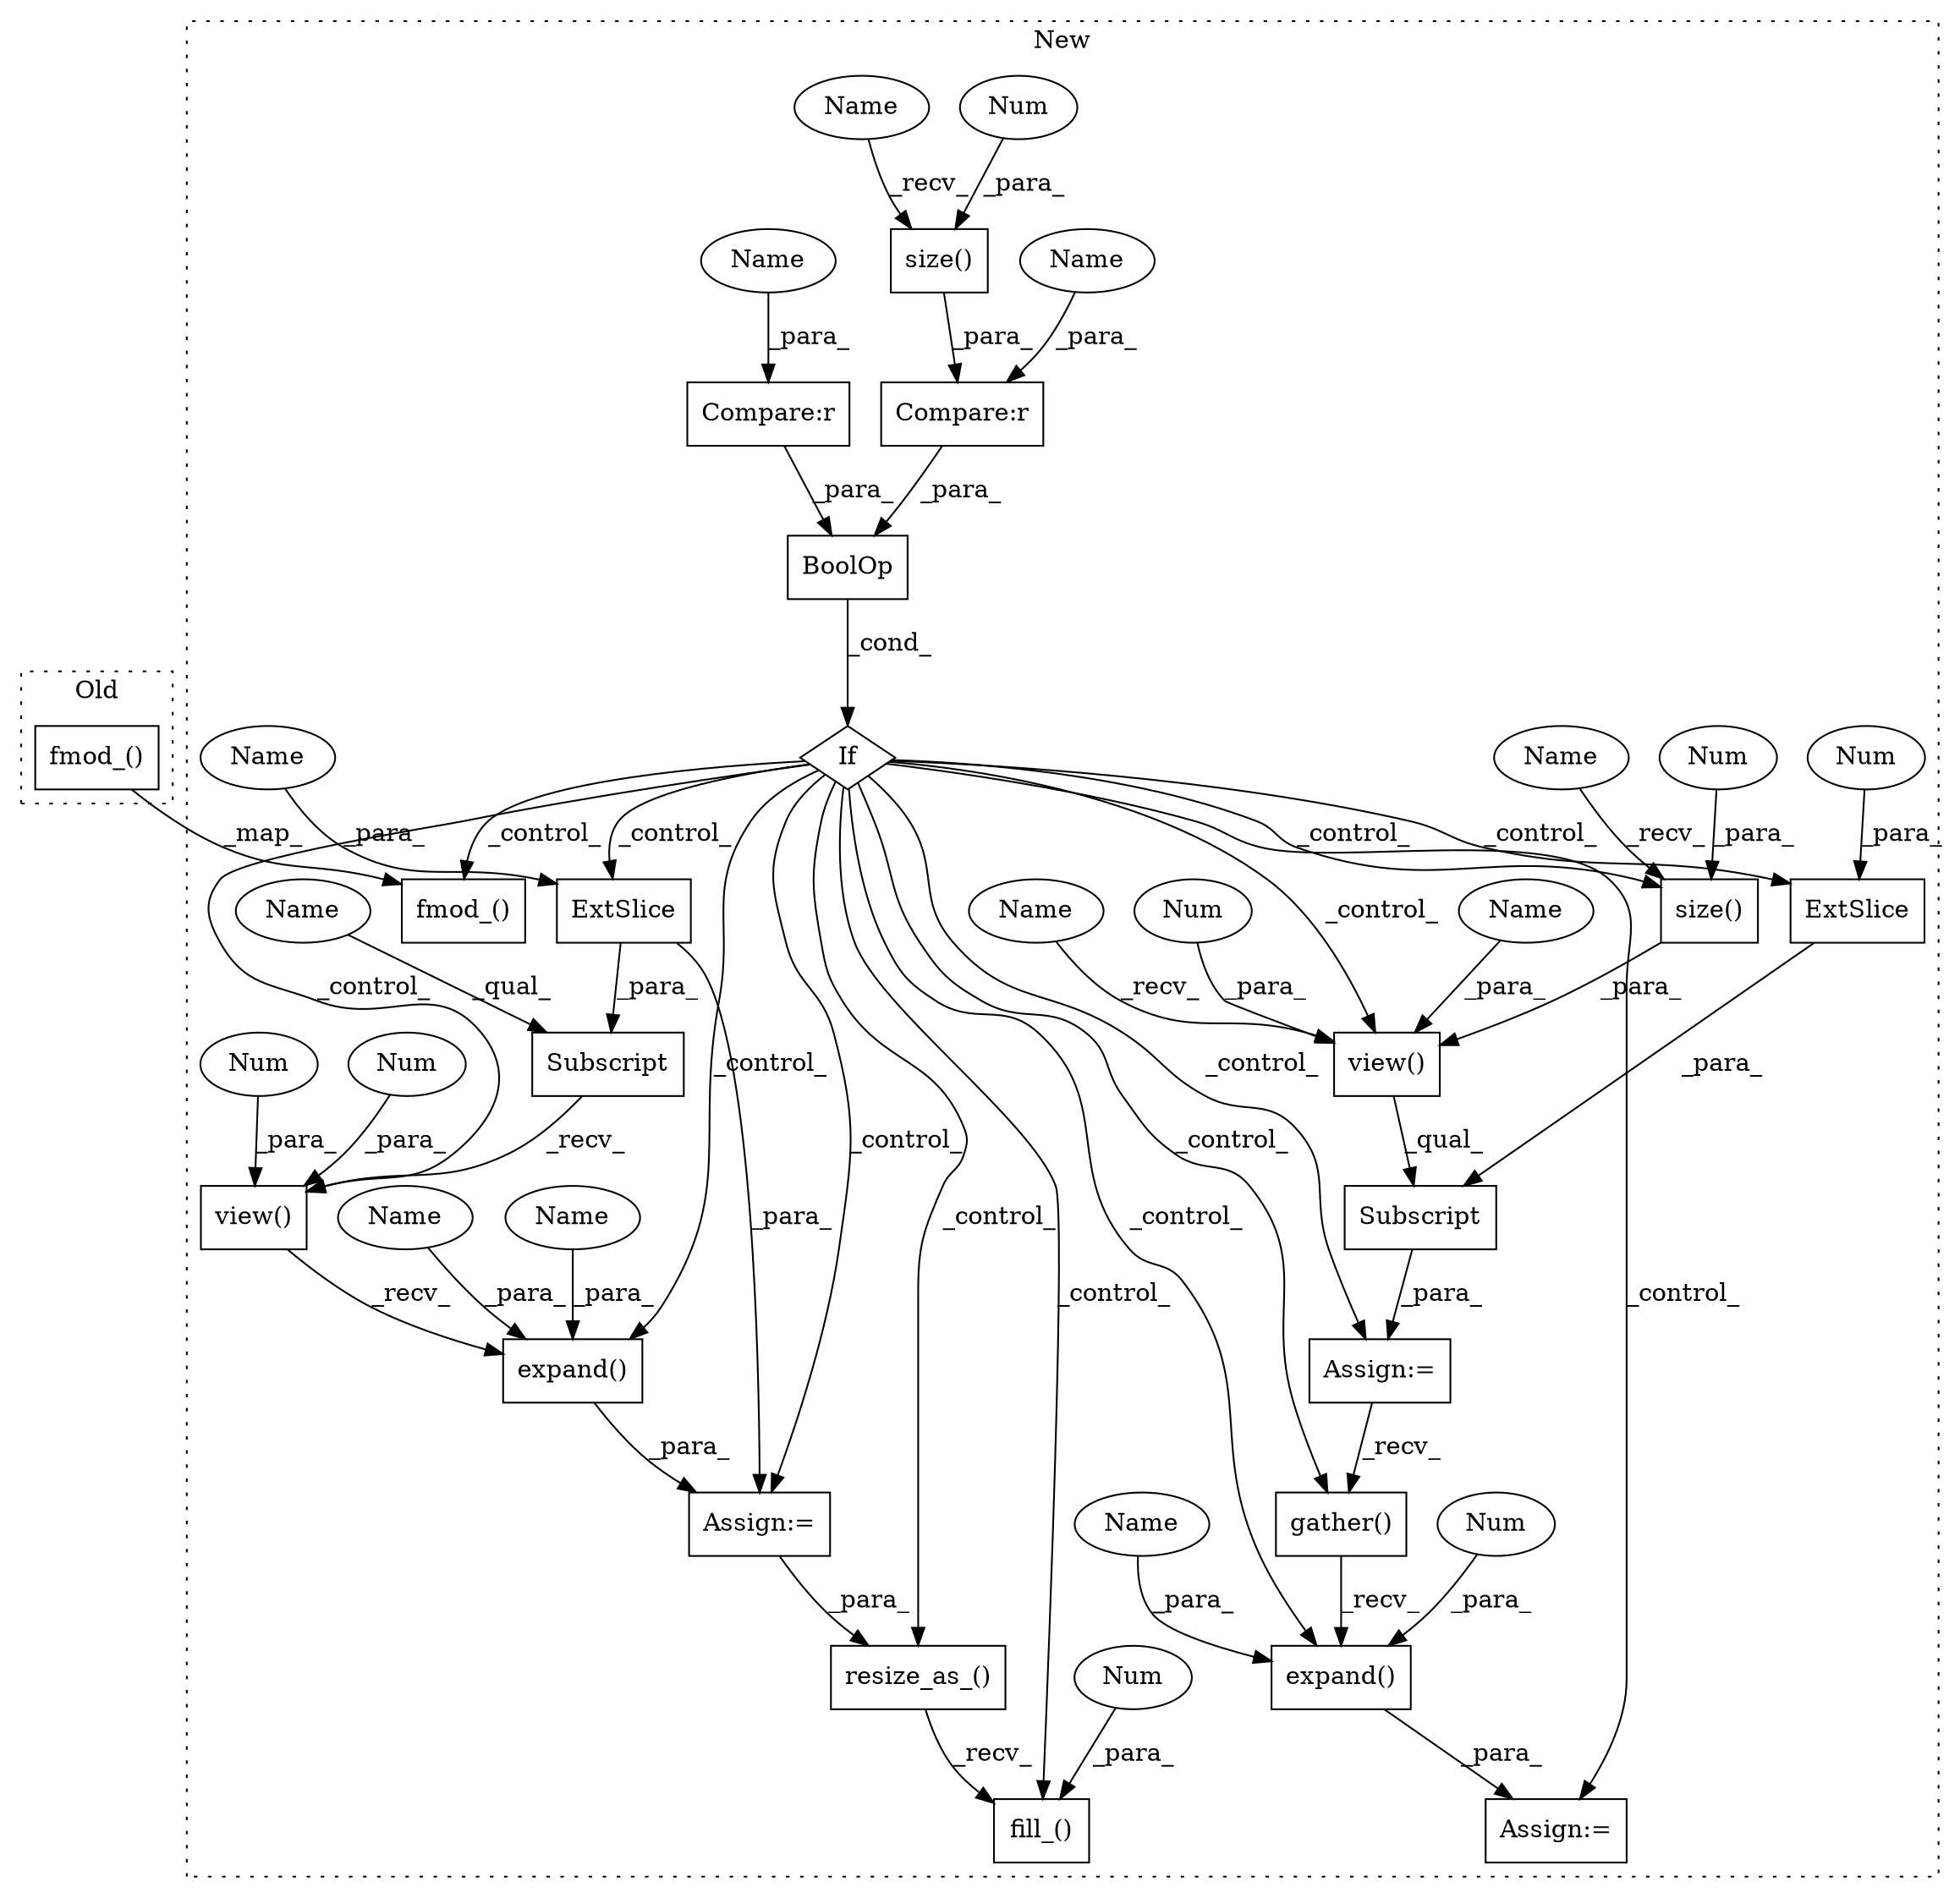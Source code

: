digraph G {
subgraph cluster0 {
1 [label="fmod_()" a="75" s="12610,12644" l="19,1" shape="box"];
label = "Old";
style="dotted";
}
subgraph cluster1 {
2 [label="fmod_()" a="75" s="13351,13385" l="19,1" shape="box"];
3 [label="If" a="96" s="12299" l="3" shape="diamond"];
4 [label="gather()" a="75" s="12475" l="142" shape="box"];
5 [label="resize_as_()" a="75" s="12758,12792" l="22,1" shape="box"];
6 [label="expand()" a="75" s="12675,12731" l="42,1" shape="box"];
7 [label="fill_()" a="75" s="12758,12801" l="42,1" shape="box"];
8 [label="Num" a="76" s="12800" l="1" shape="ellipse"];
9 [label="expand()" a="75" s="12475,12638" l="150,1" shape="box"];
10 [label="Compare:r" a="40" s="12302" l="25" shape="box"];
11 [label="size()" a="75" s="12339,12359" l="19,1" shape="box"];
12 [label="Compare:r" a="40" s="12332" l="28" shape="box"];
13 [label="Subscript" a="63" s="12675,0" l="22,0" shape="box"];
14 [label="view()" a="75" s="12675,12708" l="28,1" shape="box"];
15 [label="BoolOp" a="72" s="12302" l="58" shape="box"];
16 [label="view()" a="75" s="12396,12430" l="11,1" shape="box"];
17 [label="Subscript" a="63" s="12396,0" l="44,0" shape="box"];
18 [label="size()" a="75" s="12416,12429" l="11,1" shape="box"];
19 [label="ExtSlice" a="85" s="12396" l="5" shape="box"];
20 [label="ExtSlice" a="85" s="12675" l="13" shape="box"];
21 [label="Num" a="76" s="12625" l="2" shape="ellipse"];
22 [label="Num" a="76" s="12358" l="1" shape="ellipse"];
23 [label="Num" a="76" s="12435" l="1" shape="ellipse"];
24 [label="Num" a="76" s="12412" l="2" shape="ellipse"];
25 [label="Num" a="76" s="12703" l="2" shape="ellipse"];
26 [label="Num" a="76" s="12427" l="2" shape="ellipse"];
27 [label="Num" a="76" s="12707" l="1" shape="ellipse"];
28 [label="Assign:=" a="68" s="12672" l="3" shape="box"];
29 [label="Assign:=" a="68" s="12472" l="3" shape="box"];
30 [label="Assign:=" a="68" s="12393" l="3" shape="box"];
31 [label="Name" a="87" s="12692" l="4" shape="ellipse"];
32 [label="Name" a="87" s="12332" l="4" shape="ellipse"];
33 [label="Name" a="87" s="12339" l="13" shape="ellipse"];
34 [label="Name" a="87" s="12302" l="13" shape="ellipse"];
35 [label="Name" a="87" s="12675" l="13" shape="ellipse"];
36 [label="Name" a="87" s="12722" l="9" shape="ellipse"];
37 [label="Name" a="87" s="12629" l="9" shape="ellipse"];
38 [label="Name" a="87" s="12407" l="3" shape="ellipse"];
39 [label="Name" a="87" s="12717" l="3" shape="ellipse"];
40 [label="Name" a="87" s="12396" l="5" shape="ellipse"];
41 [label="Name" a="87" s="12416" l="5" shape="ellipse"];
label = "New";
style="dotted";
}
1 -> 2 [label="_map_"];
3 -> 19 [label="_control_"];
3 -> 28 [label="_control_"];
3 -> 2 [label="_control_"];
3 -> 9 [label="_control_"];
3 -> 5 [label="_control_"];
3 -> 4 [label="_control_"];
3 -> 14 [label="_control_"];
3 -> 7 [label="_control_"];
3 -> 6 [label="_control_"];
3 -> 30 [label="_control_"];
3 -> 29 [label="_control_"];
3 -> 18 [label="_control_"];
3 -> 20 [label="_control_"];
3 -> 16 [label="_control_"];
4 -> 9 [label="_recv_"];
5 -> 7 [label="_recv_"];
6 -> 28 [label="_para_"];
8 -> 7 [label="_para_"];
9 -> 29 [label="_para_"];
10 -> 15 [label="_para_"];
11 -> 12 [label="_para_"];
12 -> 15 [label="_para_"];
13 -> 14 [label="_recv_"];
14 -> 6 [label="_recv_"];
15 -> 3 [label="_cond_"];
16 -> 17 [label="_qual_"];
17 -> 30 [label="_para_"];
18 -> 16 [label="_para_"];
19 -> 17 [label="_para_"];
20 -> 28 [label="_para_"];
20 -> 13 [label="_para_"];
21 -> 9 [label="_para_"];
22 -> 11 [label="_para_"];
23 -> 19 [label="_para_"];
24 -> 16 [label="_para_"];
25 -> 14 [label="_para_"];
26 -> 18 [label="_para_"];
27 -> 14 [label="_para_"];
28 -> 5 [label="_para_"];
30 -> 4 [label="_recv_"];
31 -> 20 [label="_para_"];
32 -> 12 [label="_para_"];
33 -> 11 [label="_recv_"];
34 -> 10 [label="_para_"];
35 -> 13 [label="_qual_"];
36 -> 6 [label="_para_"];
37 -> 9 [label="_para_"];
38 -> 16 [label="_para_"];
39 -> 6 [label="_para_"];
40 -> 16 [label="_recv_"];
41 -> 18 [label="_recv_"];
}